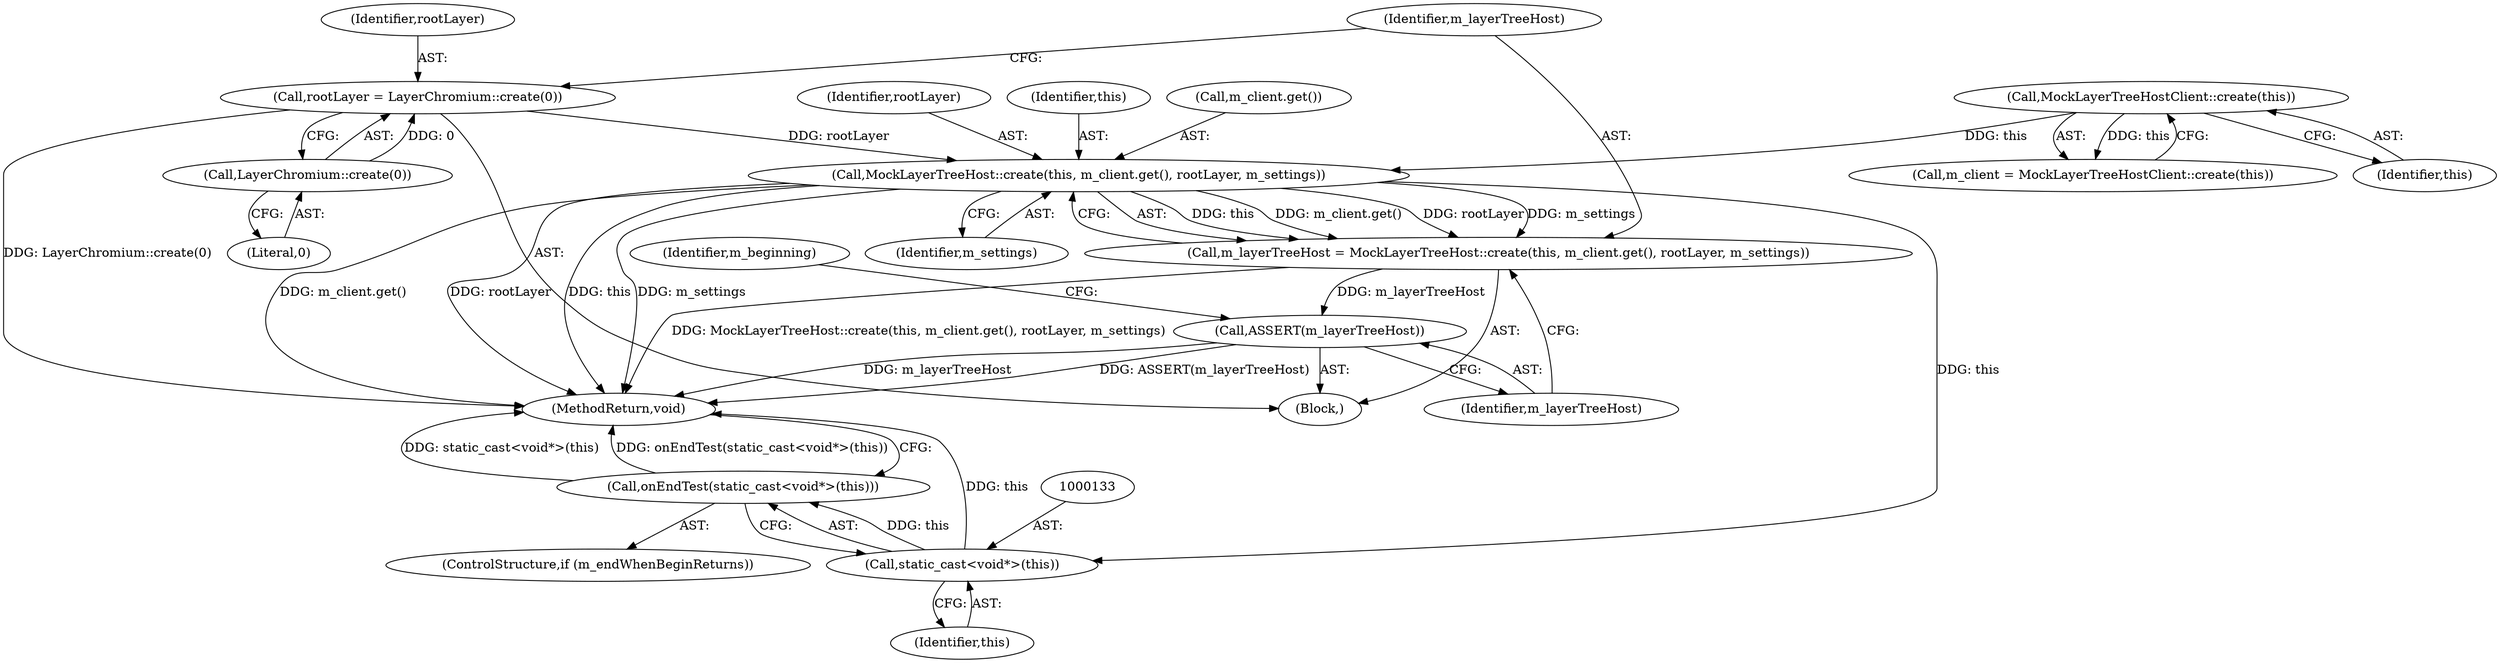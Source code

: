 digraph "0_Chrome_88c4913f11967abfd08a8b22b4423710322ac49b_5@API" {
"1000115" [label="(Call,MockLayerTreeHost::create(this, m_client.get(), rootLayer, m_settings))"];
"1000106" [label="(Call,MockLayerTreeHostClient::create(this))"];
"1000109" [label="(Call,rootLayer = LayerChromium::create(0))"];
"1000111" [label="(Call,LayerChromium::create(0))"];
"1000113" [label="(Call,m_layerTreeHost = MockLayerTreeHost::create(this, m_client.get(), rootLayer, m_settings))"];
"1000120" [label="(Call,ASSERT(m_layerTreeHost))"];
"1000132" [label="(Call,static_cast<void*>(this))"];
"1000131" [label="(Call,onEndTest(static_cast<void*>(this)))"];
"1000120" [label="(Call,ASSERT(m_layerTreeHost))"];
"1000109" [label="(Call,rootLayer = LayerChromium::create(0))"];
"1000121" [label="(Identifier,m_layerTreeHost)"];
"1000129" [label="(ControlStructure,if (m_endWhenBeginReturns))"];
"1000101" [label="(Block,)"];
"1000118" [label="(Identifier,rootLayer)"];
"1000119" [label="(Identifier,m_settings)"];
"1000112" [label="(Literal,0)"];
"1000114" [label="(Identifier,m_layerTreeHost)"];
"1000107" [label="(Identifier,this)"];
"1000115" [label="(Call,MockLayerTreeHost::create(this, m_client.get(), rootLayer, m_settings))"];
"1000131" [label="(Call,onEndTest(static_cast<void*>(this)))"];
"1000132" [label="(Call,static_cast<void*>(this))"];
"1000104" [label="(Call,m_client = MockLayerTreeHostClient::create(this))"];
"1000106" [label="(Call,MockLayerTreeHostClient::create(this))"];
"1000123" [label="(Identifier,m_beginning)"];
"1000116" [label="(Identifier,this)"];
"1000113" [label="(Call,m_layerTreeHost = MockLayerTreeHost::create(this, m_client.get(), rootLayer, m_settings))"];
"1000111" [label="(Call,LayerChromium::create(0))"];
"1000134" [label="(Identifier,this)"];
"1000135" [label="(MethodReturn,void)"];
"1000117" [label="(Call,m_client.get())"];
"1000110" [label="(Identifier,rootLayer)"];
"1000115" -> "1000113"  [label="AST: "];
"1000115" -> "1000119"  [label="CFG: "];
"1000116" -> "1000115"  [label="AST: "];
"1000117" -> "1000115"  [label="AST: "];
"1000118" -> "1000115"  [label="AST: "];
"1000119" -> "1000115"  [label="AST: "];
"1000113" -> "1000115"  [label="CFG: "];
"1000115" -> "1000135"  [label="DDG: m_client.get()"];
"1000115" -> "1000135"  [label="DDG: rootLayer"];
"1000115" -> "1000135"  [label="DDG: m_settings"];
"1000115" -> "1000135"  [label="DDG: this"];
"1000115" -> "1000113"  [label="DDG: this"];
"1000115" -> "1000113"  [label="DDG: m_client.get()"];
"1000115" -> "1000113"  [label="DDG: rootLayer"];
"1000115" -> "1000113"  [label="DDG: m_settings"];
"1000106" -> "1000115"  [label="DDG: this"];
"1000109" -> "1000115"  [label="DDG: rootLayer"];
"1000115" -> "1000132"  [label="DDG: this"];
"1000106" -> "1000104"  [label="AST: "];
"1000106" -> "1000107"  [label="CFG: "];
"1000107" -> "1000106"  [label="AST: "];
"1000104" -> "1000106"  [label="CFG: "];
"1000106" -> "1000104"  [label="DDG: this"];
"1000109" -> "1000101"  [label="AST: "];
"1000109" -> "1000111"  [label="CFG: "];
"1000110" -> "1000109"  [label="AST: "];
"1000111" -> "1000109"  [label="AST: "];
"1000114" -> "1000109"  [label="CFG: "];
"1000109" -> "1000135"  [label="DDG: LayerChromium::create(0)"];
"1000111" -> "1000109"  [label="DDG: 0"];
"1000111" -> "1000112"  [label="CFG: "];
"1000112" -> "1000111"  [label="AST: "];
"1000113" -> "1000101"  [label="AST: "];
"1000114" -> "1000113"  [label="AST: "];
"1000121" -> "1000113"  [label="CFG: "];
"1000113" -> "1000135"  [label="DDG: MockLayerTreeHost::create(this, m_client.get(), rootLayer, m_settings)"];
"1000113" -> "1000120"  [label="DDG: m_layerTreeHost"];
"1000120" -> "1000101"  [label="AST: "];
"1000120" -> "1000121"  [label="CFG: "];
"1000121" -> "1000120"  [label="AST: "];
"1000123" -> "1000120"  [label="CFG: "];
"1000120" -> "1000135"  [label="DDG: m_layerTreeHost"];
"1000120" -> "1000135"  [label="DDG: ASSERT(m_layerTreeHost)"];
"1000132" -> "1000131"  [label="AST: "];
"1000132" -> "1000134"  [label="CFG: "];
"1000133" -> "1000132"  [label="AST: "];
"1000134" -> "1000132"  [label="AST: "];
"1000131" -> "1000132"  [label="CFG: "];
"1000132" -> "1000135"  [label="DDG: this"];
"1000132" -> "1000131"  [label="DDG: this"];
"1000131" -> "1000129"  [label="AST: "];
"1000135" -> "1000131"  [label="CFG: "];
"1000131" -> "1000135"  [label="DDG: static_cast<void*>(this)"];
"1000131" -> "1000135"  [label="DDG: onEndTest(static_cast<void*>(this))"];
}
